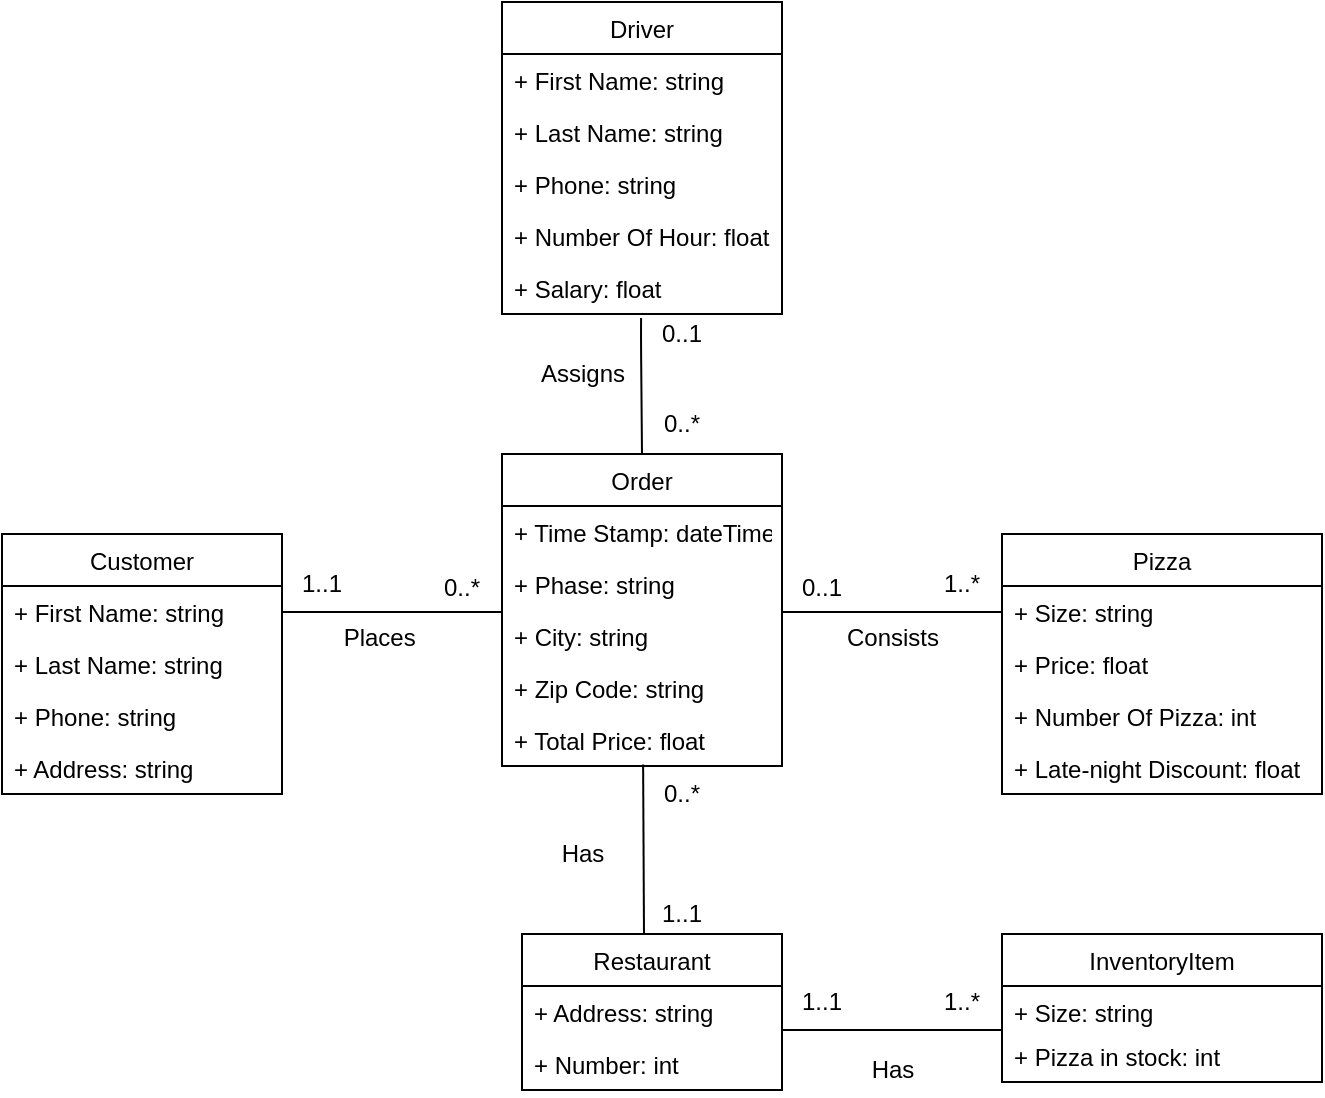 <mxfile version="15.2.1" type="github" pages="3">
  <diagram id="8RiAjywS743xeEZnv0D9" name="UML">
    <mxGraphModel dx="1502" dy="1703" grid="1" gridSize="10" guides="1" tooltips="1" connect="1" arrows="1" fold="1" page="1" pageScale="1" pageWidth="850" pageHeight="1100" math="0" shadow="0">
      <root>
        <mxCell id="0" />
        <mxCell id="1" parent="0" />
        <mxCell id="A_Lu8tEpIEGmUkHRbT_P-1" value="Customer" style="swimlane;fontStyle=0;childLayout=stackLayout;horizontal=1;startSize=26;fillColor=none;horizontalStack=0;resizeParent=1;resizeParentMax=0;resizeLast=0;collapsible=1;marginBottom=0;" vertex="1" parent="1">
          <mxGeometry x="40" y="230" width="140" height="130" as="geometry" />
        </mxCell>
        <mxCell id="A_Lu8tEpIEGmUkHRbT_P-2" value="+ First Name: string" style="text;strokeColor=none;fillColor=none;align=left;verticalAlign=top;spacingLeft=4;spacingRight=4;overflow=hidden;rotatable=0;points=[[0,0.5],[1,0.5]];portConstraint=eastwest;" vertex="1" parent="A_Lu8tEpIEGmUkHRbT_P-1">
          <mxGeometry y="26" width="140" height="26" as="geometry" />
        </mxCell>
        <mxCell id="A_Lu8tEpIEGmUkHRbT_P-50" value="+ Last Name: string" style="text;strokeColor=none;fillColor=none;align=left;verticalAlign=top;spacingLeft=4;spacingRight=4;overflow=hidden;rotatable=0;points=[[0,0.5],[1,0.5]];portConstraint=eastwest;" vertex="1" parent="A_Lu8tEpIEGmUkHRbT_P-1">
          <mxGeometry y="52" width="140" height="26" as="geometry" />
        </mxCell>
        <mxCell id="A_Lu8tEpIEGmUkHRbT_P-3" value="+ Phone: string" style="text;strokeColor=none;fillColor=none;align=left;verticalAlign=top;spacingLeft=4;spacingRight=4;overflow=hidden;rotatable=0;points=[[0,0.5],[1,0.5]];portConstraint=eastwest;" vertex="1" parent="A_Lu8tEpIEGmUkHRbT_P-1">
          <mxGeometry y="78" width="140" height="26" as="geometry" />
        </mxCell>
        <mxCell id="Kf33HB6t_PRO0iaD-bRo-1" value="+ Address: string" style="text;strokeColor=none;fillColor=none;align=left;verticalAlign=top;spacingLeft=4;spacingRight=4;overflow=hidden;rotatable=0;points=[[0,0.5],[1,0.5]];portConstraint=eastwest;" vertex="1" parent="A_Lu8tEpIEGmUkHRbT_P-1">
          <mxGeometry y="104" width="140" height="26" as="geometry" />
        </mxCell>
        <mxCell id="A_Lu8tEpIEGmUkHRbT_P-5" value="" style="line;strokeWidth=1;fillColor=none;align=left;verticalAlign=middle;spacingTop=-1;spacingLeft=3;spacingRight=3;rotatable=0;labelPosition=right;points=[];portConstraint=eastwest;" vertex="1" parent="1">
          <mxGeometry x="180" y="265" width="110" height="8" as="geometry" />
        </mxCell>
        <mxCell id="A_Lu8tEpIEGmUkHRbT_P-6" value="InventoryItem" style="swimlane;fontStyle=0;childLayout=stackLayout;horizontal=1;startSize=26;fillColor=none;horizontalStack=0;resizeParent=1;resizeParentMax=0;resizeLast=0;collapsible=1;marginBottom=0;" vertex="1" parent="1">
          <mxGeometry x="540" y="430" width="160" height="74" as="geometry" />
        </mxCell>
        <mxCell id="A_Lu8tEpIEGmUkHRbT_P-7" value="+ Size: string" style="text;strokeColor=none;fillColor=none;align=left;verticalAlign=top;spacingLeft=4;spacingRight=4;overflow=hidden;rotatable=0;points=[[0,0.5],[1,0.5]];portConstraint=eastwest;" vertex="1" parent="A_Lu8tEpIEGmUkHRbT_P-6">
          <mxGeometry y="26" width="160" height="22" as="geometry" />
        </mxCell>
        <mxCell id="A_Lu8tEpIEGmUkHRbT_P-8" value="+ Pizza in stock: int" style="text;strokeColor=none;fillColor=none;align=left;verticalAlign=top;spacingLeft=4;spacingRight=4;overflow=hidden;rotatable=0;points=[[0,0.5],[1,0.5]];portConstraint=eastwest;" vertex="1" parent="A_Lu8tEpIEGmUkHRbT_P-6">
          <mxGeometry y="48" width="160" height="26" as="geometry" />
        </mxCell>
        <mxCell id="A_Lu8tEpIEGmUkHRbT_P-10" value="Order" style="swimlane;fontStyle=0;childLayout=stackLayout;horizontal=1;startSize=26;fillColor=none;horizontalStack=0;resizeParent=1;resizeParentMax=0;resizeLast=0;collapsible=1;marginBottom=0;" vertex="1" parent="1">
          <mxGeometry x="290" y="190" width="140" height="156" as="geometry" />
        </mxCell>
        <mxCell id="A_Lu8tEpIEGmUkHRbT_P-11" value="+ Time Stamp: dateTime" style="text;strokeColor=none;fillColor=none;align=left;verticalAlign=top;spacingLeft=4;spacingRight=4;overflow=hidden;rotatable=0;points=[[0,0.5],[1,0.5]];portConstraint=eastwest;" vertex="1" parent="A_Lu8tEpIEGmUkHRbT_P-10">
          <mxGeometry y="26" width="140" height="26" as="geometry" />
        </mxCell>
        <mxCell id="A_Lu8tEpIEGmUkHRbT_P-12" value="+ Phase: string" style="text;strokeColor=none;fillColor=none;align=left;verticalAlign=top;spacingLeft=4;spacingRight=4;overflow=hidden;rotatable=0;points=[[0,0.5],[1,0.5]];portConstraint=eastwest;" vertex="1" parent="A_Lu8tEpIEGmUkHRbT_P-10">
          <mxGeometry y="52" width="140" height="26" as="geometry" />
        </mxCell>
        <mxCell id="A_Lu8tEpIEGmUkHRbT_P-23" value="+ City: string" style="text;strokeColor=none;fillColor=none;align=left;verticalAlign=top;spacingLeft=4;spacingRight=4;overflow=hidden;rotatable=0;points=[[0,0.5],[1,0.5]];portConstraint=eastwest;" vertex="1" parent="A_Lu8tEpIEGmUkHRbT_P-10">
          <mxGeometry y="78" width="140" height="26" as="geometry" />
        </mxCell>
        <mxCell id="A_Lu8tEpIEGmUkHRbT_P-46" value="+ Zip Code: string" style="text;strokeColor=none;fillColor=none;align=left;verticalAlign=top;spacingLeft=4;spacingRight=4;overflow=hidden;rotatable=0;points=[[0,0.5],[1,0.5]];portConstraint=eastwest;" vertex="1" parent="A_Lu8tEpIEGmUkHRbT_P-10">
          <mxGeometry y="104" width="140" height="26" as="geometry" />
        </mxCell>
        <mxCell id="A_Lu8tEpIEGmUkHRbT_P-51" value="+ Total Price: float" style="text;strokeColor=none;fillColor=none;align=left;verticalAlign=top;spacingLeft=4;spacingRight=4;overflow=hidden;rotatable=0;points=[[0,0.5],[1,0.5]];portConstraint=eastwest;" vertex="1" parent="A_Lu8tEpIEGmUkHRbT_P-10">
          <mxGeometry y="130" width="140" height="26" as="geometry" />
        </mxCell>
        <mxCell id="A_Lu8tEpIEGmUkHRbT_P-19" value="0..*" style="text;html=1;strokeColor=none;fillColor=none;align=center;verticalAlign=middle;whiteSpace=wrap;rounded=0;" vertex="1" parent="1">
          <mxGeometry x="250" y="247" width="40" height="20" as="geometry" />
        </mxCell>
        <mxCell id="A_Lu8tEpIEGmUkHRbT_P-20" value="1..1" style="text;html=1;strokeColor=none;fillColor=none;align=center;verticalAlign=middle;whiteSpace=wrap;rounded=0;" vertex="1" parent="1">
          <mxGeometry x="180" y="245" width="40" height="20" as="geometry" />
        </mxCell>
        <mxCell id="A_Lu8tEpIEGmUkHRbT_P-24" value="0..*" style="text;html=1;strokeColor=none;fillColor=none;align=center;verticalAlign=middle;whiteSpace=wrap;rounded=0;" vertex="1" parent="1">
          <mxGeometry x="360" y="350" width="40" height="20" as="geometry" />
        </mxCell>
        <mxCell id="A_Lu8tEpIEGmUkHRbT_P-26" value="1..1" style="text;html=1;strokeColor=none;fillColor=none;align=center;verticalAlign=middle;whiteSpace=wrap;rounded=0;" vertex="1" parent="1">
          <mxGeometry x="360" y="410" width="40" height="20" as="geometry" />
        </mxCell>
        <mxCell id="A_Lu8tEpIEGmUkHRbT_P-28" value="" style="endArrow=none;html=1;exitX=0.5;exitY=0;exitDx=0;exitDy=0;" edge="1" parent="1" source="A_Lu8tEpIEGmUkHRbT_P-10">
          <mxGeometry width="50" height="50" relative="1" as="geometry">
            <mxPoint x="359.5" y="203.998" as="sourcePoint" />
            <mxPoint x="359.54" y="121.97" as="targetPoint" />
            <Array as="points">
              <mxPoint x="359.5" y="134" />
            </Array>
          </mxGeometry>
        </mxCell>
        <mxCell id="A_Lu8tEpIEGmUkHRbT_P-29" value="Driver" style="swimlane;fontStyle=0;childLayout=stackLayout;horizontal=1;startSize=26;fillColor=none;horizontalStack=0;resizeParent=1;resizeParentMax=0;resizeLast=0;collapsible=1;marginBottom=0;" vertex="1" parent="1">
          <mxGeometry x="290" y="-36" width="140" height="156" as="geometry" />
        </mxCell>
        <mxCell id="A_Lu8tEpIEGmUkHRbT_P-30" value="+ First Name: string" style="text;strokeColor=none;fillColor=none;align=left;verticalAlign=top;spacingLeft=4;spacingRight=4;overflow=hidden;rotatable=0;points=[[0,0.5],[1,0.5]];portConstraint=eastwest;" vertex="1" parent="A_Lu8tEpIEGmUkHRbT_P-29">
          <mxGeometry y="26" width="140" height="26" as="geometry" />
        </mxCell>
        <mxCell id="A_Lu8tEpIEGmUkHRbT_P-49" value="+ Last Name: string" style="text;strokeColor=none;fillColor=none;align=left;verticalAlign=top;spacingLeft=4;spacingRight=4;overflow=hidden;rotatable=0;points=[[0,0.5],[1,0.5]];portConstraint=eastwest;" vertex="1" parent="A_Lu8tEpIEGmUkHRbT_P-29">
          <mxGeometry y="52" width="140" height="26" as="geometry" />
        </mxCell>
        <mxCell id="ob66lknNGDXn_W6c65_Y-1" value="+ Phone: string" style="text;strokeColor=none;fillColor=none;align=left;verticalAlign=top;spacingLeft=4;spacingRight=4;overflow=hidden;rotatable=0;points=[[0,0.5],[1,0.5]];portConstraint=eastwest;" vertex="1" parent="A_Lu8tEpIEGmUkHRbT_P-29">
          <mxGeometry y="78" width="140" height="26" as="geometry" />
        </mxCell>
        <mxCell id="A_Lu8tEpIEGmUkHRbT_P-48" value="+ Number Of Hour: float" style="text;strokeColor=none;fillColor=none;align=left;verticalAlign=top;spacingLeft=4;spacingRight=4;overflow=hidden;rotatable=0;points=[[0,0.5],[1,0.5]];portConstraint=eastwest;" vertex="1" parent="A_Lu8tEpIEGmUkHRbT_P-29">
          <mxGeometry y="104" width="140" height="26" as="geometry" />
        </mxCell>
        <mxCell id="A_Lu8tEpIEGmUkHRbT_P-47" value="+ Salary: float" style="text;strokeColor=none;fillColor=none;align=left;verticalAlign=top;spacingLeft=4;spacingRight=4;overflow=hidden;rotatable=0;points=[[0,0.5],[1,0.5]];portConstraint=eastwest;" vertex="1" parent="A_Lu8tEpIEGmUkHRbT_P-29">
          <mxGeometry y="130" width="140" height="26" as="geometry" />
        </mxCell>
        <mxCell id="A_Lu8tEpIEGmUkHRbT_P-32" value="0..1" style="text;html=1;strokeColor=none;fillColor=none;align=center;verticalAlign=middle;whiteSpace=wrap;rounded=0;" vertex="1" parent="1">
          <mxGeometry x="360" y="120" width="40" height="20" as="geometry" />
        </mxCell>
        <mxCell id="A_Lu8tEpIEGmUkHRbT_P-33" value="0..*" style="text;html=1;strokeColor=none;fillColor=none;align=center;verticalAlign=middle;whiteSpace=wrap;rounded=0;" vertex="1" parent="1">
          <mxGeometry x="360" y="160" width="40" height="30" as="geometry" />
        </mxCell>
        <mxCell id="A_Lu8tEpIEGmUkHRbT_P-40" value="" style="line;strokeWidth=1;fillColor=none;align=left;verticalAlign=middle;spacingTop=-1;spacingLeft=3;spacingRight=3;rotatable=0;labelPosition=right;points=[];portConstraint=eastwest;" vertex="1" parent="1">
          <mxGeometry x="430" y="265" width="110" height="8" as="geometry" />
        </mxCell>
        <mxCell id="A_Lu8tEpIEGmUkHRbT_P-41" value="1..*" style="text;html=1;strokeColor=none;fillColor=none;align=center;verticalAlign=middle;whiteSpace=wrap;rounded=0;" vertex="1" parent="1">
          <mxGeometry x="500" y="245" width="40" height="20" as="geometry" />
        </mxCell>
        <mxCell id="A_Lu8tEpIEGmUkHRbT_P-42" value="0..1" style="text;html=1;strokeColor=none;fillColor=none;align=center;verticalAlign=middle;whiteSpace=wrap;rounded=0;" vertex="1" parent="1">
          <mxGeometry x="430" y="247" width="40" height="20" as="geometry" />
        </mxCell>
        <mxCell id="A_Lu8tEpIEGmUkHRbT_P-43" value="Pizza" style="swimlane;fontStyle=0;childLayout=stackLayout;horizontal=1;startSize=26;fillColor=none;horizontalStack=0;resizeParent=1;resizeParentMax=0;resizeLast=0;collapsible=1;marginBottom=0;" vertex="1" parent="1">
          <mxGeometry x="540" y="230" width="160" height="130" as="geometry" />
        </mxCell>
        <mxCell id="A_Lu8tEpIEGmUkHRbT_P-44" value="+ Size: string" style="text;strokeColor=none;fillColor=none;align=left;verticalAlign=top;spacingLeft=4;spacingRight=4;overflow=hidden;rotatable=0;points=[[0,0.5],[1,0.5]];portConstraint=eastwest;" vertex="1" parent="A_Lu8tEpIEGmUkHRbT_P-43">
          <mxGeometry y="26" width="160" height="26" as="geometry" />
        </mxCell>
        <mxCell id="A_Lu8tEpIEGmUkHRbT_P-45" value="+ Price: float" style="text;strokeColor=none;fillColor=none;align=left;verticalAlign=top;spacingLeft=4;spacingRight=4;overflow=hidden;rotatable=0;points=[[0,0.5],[1,0.5]];portConstraint=eastwest;" vertex="1" parent="A_Lu8tEpIEGmUkHRbT_P-43">
          <mxGeometry y="52" width="160" height="26" as="geometry" />
        </mxCell>
        <mxCell id="A_Lu8tEpIEGmUkHRbT_P-52" value="+ Number Of Pizza: int" style="text;strokeColor=none;fillColor=none;align=left;verticalAlign=top;spacingLeft=4;spacingRight=4;overflow=hidden;rotatable=0;points=[[0,0.5],[1,0.5]];portConstraint=eastwest;" vertex="1" parent="A_Lu8tEpIEGmUkHRbT_P-43">
          <mxGeometry y="78" width="160" height="26" as="geometry" />
        </mxCell>
        <mxCell id="A_Lu8tEpIEGmUkHRbT_P-62" value="+ Late-night Discount: float" style="text;strokeColor=none;fillColor=none;align=left;verticalAlign=top;spacingLeft=4;spacingRight=4;overflow=hidden;rotatable=0;points=[[0,0.5],[1,0.5]];portConstraint=eastwest;" vertex="1" parent="A_Lu8tEpIEGmUkHRbT_P-43">
          <mxGeometry y="104" width="160" height="26" as="geometry" />
        </mxCell>
        <mxCell id="A_Lu8tEpIEGmUkHRbT_P-53" value="Restaurant" style="swimlane;fontStyle=0;childLayout=stackLayout;horizontal=1;startSize=26;fillColor=none;horizontalStack=0;resizeParent=1;resizeParentMax=0;resizeLast=0;collapsible=1;marginBottom=0;" vertex="1" parent="1">
          <mxGeometry x="300" y="430" width="130" height="78" as="geometry" />
        </mxCell>
        <mxCell id="A_Lu8tEpIEGmUkHRbT_P-54" value="+ Address: string" style="text;strokeColor=none;fillColor=none;align=left;verticalAlign=top;spacingLeft=4;spacingRight=4;overflow=hidden;rotatable=0;points=[[0,0.5],[1,0.5]];portConstraint=eastwest;" vertex="1" parent="A_Lu8tEpIEGmUkHRbT_P-53">
          <mxGeometry y="26" width="130" height="26" as="geometry" />
        </mxCell>
        <mxCell id="A_Lu8tEpIEGmUkHRbT_P-55" value="+ Number: int" style="text;strokeColor=none;fillColor=none;align=left;verticalAlign=top;spacingLeft=4;spacingRight=4;overflow=hidden;rotatable=0;points=[[0,0.5],[1,0.5]];portConstraint=eastwest;" vertex="1" parent="A_Lu8tEpIEGmUkHRbT_P-53">
          <mxGeometry y="52" width="130" height="26" as="geometry" />
        </mxCell>
        <mxCell id="A_Lu8tEpIEGmUkHRbT_P-56" value="" style="line;strokeWidth=1;fillColor=none;align=left;verticalAlign=middle;spacingTop=-1;spacingLeft=3;spacingRight=3;rotatable=0;labelPosition=right;points=[];portConstraint=eastwest;" vertex="1" parent="1">
          <mxGeometry x="430" y="474" width="110" height="8" as="geometry" />
        </mxCell>
        <mxCell id="A_Lu8tEpIEGmUkHRbT_P-57" value="1..*" style="text;html=1;strokeColor=none;fillColor=none;align=center;verticalAlign=middle;whiteSpace=wrap;rounded=0;" vertex="1" parent="1">
          <mxGeometry x="500" y="454" width="40" height="20" as="geometry" />
        </mxCell>
        <mxCell id="A_Lu8tEpIEGmUkHRbT_P-58" value="1..1" style="text;html=1;strokeColor=none;fillColor=none;align=center;verticalAlign=middle;whiteSpace=wrap;rounded=0;" vertex="1" parent="1">
          <mxGeometry x="430" y="454" width="40" height="20" as="geometry" />
        </mxCell>
        <mxCell id="A_Lu8tEpIEGmUkHRbT_P-61" value="" style="endArrow=none;html=1;exitX=0.504;exitY=0.969;exitDx=0;exitDy=0;exitPerimeter=0;" edge="1" parent="1" source="A_Lu8tEpIEGmUkHRbT_P-51">
          <mxGeometry width="50" height="50" relative="1" as="geometry">
            <mxPoint x="290" y="310" as="sourcePoint" />
            <mxPoint x="361" y="430" as="targetPoint" />
          </mxGeometry>
        </mxCell>
        <mxCell id="zWwajwa_Bz5TJ9QkabY7-1" value="Places&amp;nbsp;" style="text;html=1;align=center;verticalAlign=middle;resizable=0;points=[];autosize=1;strokeColor=none;fillColor=none;" vertex="1" parent="1">
          <mxGeometry x="205" y="272" width="50" height="20" as="geometry" />
        </mxCell>
        <mxCell id="zWwajwa_Bz5TJ9QkabY7-3" value="Assigns" style="text;html=1;align=center;verticalAlign=middle;resizable=0;points=[];autosize=1;strokeColor=none;fillColor=none;" vertex="1" parent="1">
          <mxGeometry x="300" y="140" width="60" height="20" as="geometry" />
        </mxCell>
        <mxCell id="zWwajwa_Bz5TJ9QkabY7-4" value="Consists" style="text;html=1;align=center;verticalAlign=middle;resizable=0;points=[];autosize=1;strokeColor=none;fillColor=none;" vertex="1" parent="1">
          <mxGeometry x="455" y="272" width="60" height="20" as="geometry" />
        </mxCell>
        <mxCell id="zWwajwa_Bz5TJ9QkabY7-5" value="Has" style="text;html=1;align=center;verticalAlign=middle;resizable=0;points=[];autosize=1;strokeColor=none;fillColor=none;" vertex="1" parent="1">
          <mxGeometry x="310" y="380" width="40" height="20" as="geometry" />
        </mxCell>
        <mxCell id="zWwajwa_Bz5TJ9QkabY7-6" value="Has" style="text;html=1;align=center;verticalAlign=middle;resizable=0;points=[];autosize=1;strokeColor=none;fillColor=none;" vertex="1" parent="1">
          <mxGeometry x="465" y="488" width="40" height="20" as="geometry" />
        </mxCell>
      </root>
    </mxGraphModel>
  </diagram>
  <diagram id="dCwJVw-m24bdV3VYmDJA" name="First Relation Scheme">
    <mxGraphModel dx="1767" dy="709" grid="1" gridSize="10" guides="1" tooltips="1" connect="1" arrows="1" fold="1" page="1" pageScale="1" pageWidth="850" pageHeight="1100" math="0" shadow="0">
      <root>
        <mxCell id="HZPtKdO8ZqPUbokw6CB_-0" />
        <mxCell id="HZPtKdO8ZqPUbokw6CB_-1" parent="HZPtKdO8ZqPUbokw6CB_-0" />
        <mxCell id="5va-VtXgo95vr4imOCTv-0" value="Customers" style="text;align=center;fontStyle=1;verticalAlign=middle;spacingLeft=3;spacingRight=3;strokeColor=none;rotatable=0;points=[[0,0.5],[1,0.5]];portConstraint=eastwest;" vertex="1" parent="HZPtKdO8ZqPUbokw6CB_-1">
          <mxGeometry x="40" y="50" width="80" height="26" as="geometry" />
        </mxCell>
        <mxCell id="5va-VtXgo95vr4imOCTv-1" value="First Name" style="rounded=0;whiteSpace=wrap;html=1;" vertex="1" parent="HZPtKdO8ZqPUbokw6CB_-1">
          <mxGeometry x="40" y="76" width="100" height="34" as="geometry" />
        </mxCell>
        <mxCell id="5va-VtXgo95vr4imOCTv-2" value="Last Name" style="rounded=0;whiteSpace=wrap;html=1;" vertex="1" parent="HZPtKdO8ZqPUbokw6CB_-1">
          <mxGeometry x="140" y="76" width="100" height="34" as="geometry" />
        </mxCell>
        <mxCell id="5va-VtXgo95vr4imOCTv-3" value="Phone" style="rounded=0;whiteSpace=wrap;html=1;" vertex="1" parent="HZPtKdO8ZqPUbokw6CB_-1">
          <mxGeometry x="240" y="76" width="100" height="34" as="geometry" />
        </mxCell>
        <mxCell id="SqgO2pTtfoqVfZAIFimV-0" value="Address" style="rounded=0;whiteSpace=wrap;html=1;" vertex="1" parent="HZPtKdO8ZqPUbokw6CB_-1">
          <mxGeometry x="340" y="76" width="100" height="34" as="geometry" />
        </mxCell>
        <mxCell id="0l8H-TTH6PYOxQZXkTvZ-5" style="edgeStyle=orthogonalEdgeStyle;rounded=0;orthogonalLoop=1;jettySize=auto;html=1;exitX=0.5;exitY=1;exitDx=0;exitDy=0;entryX=0.5;entryY=0;entryDx=0;entryDy=0;" edge="1" parent="HZPtKdO8ZqPUbokw6CB_-1" source="SqgO2pTtfoqVfZAIFimV-3" target="goGmgckJFOE37H38GHbU-4">
          <mxGeometry relative="1" as="geometry" />
        </mxCell>
        <mxCell id="SqgO2pTtfoqVfZAIFimV-3" value="Primary Key" style="rounded=0;whiteSpace=wrap;html=1;fillColor=#ffe6cc;strokeColor=#d79b00;" vertex="1" parent="HZPtKdO8ZqPUbokw6CB_-1">
          <mxGeometry x="40" y="270" width="360" height="34" as="geometry" />
        </mxCell>
        <mxCell id="0l8H-TTH6PYOxQZXkTvZ-4" style="edgeStyle=orthogonalEdgeStyle;rounded=0;orthogonalLoop=1;jettySize=auto;html=1;exitX=0.5;exitY=1;exitDx=0;exitDy=0;entryX=0.655;entryY=0.012;entryDx=0;entryDy=0;entryPerimeter=0;" edge="1" parent="HZPtKdO8ZqPUbokw6CB_-1" source="w1f7hTXHa2QfyxS-dVZh-4" target="w1f7hTXHa2QfyxS-dVZh-7">
          <mxGeometry relative="1" as="geometry" />
        </mxCell>
        <mxCell id="w1f7hTXHa2QfyxS-dVZh-4" value="Primary Key" style="rounded=0;whiteSpace=wrap;html=1;fillColor=#ffe6cc;strokeColor=#d79b00;" vertex="1" parent="HZPtKdO8ZqPUbokw6CB_-1">
          <mxGeometry x="40" y="110" width="300" height="34" as="geometry" />
        </mxCell>
        <mxCell id="w1f7hTXHa2QfyxS-dVZh-6" value="Orders" style="text;align=center;fontStyle=1;verticalAlign=middle;spacingLeft=3;spacingRight=3;strokeColor=none;rotatable=0;points=[[0,0.5],[1,0.5]];portConstraint=eastwest;" vertex="1" parent="HZPtKdO8ZqPUbokw6CB_-1">
          <mxGeometry x="30" y="174" width="80" height="26" as="geometry" />
        </mxCell>
        <mxCell id="w1f7hTXHa2QfyxS-dVZh-7" value="Foreign Key" style="rounded=0;whiteSpace=wrap;html=1;fillColor=#dae8fc;strokeColor=#6c8ebf;" vertex="1" parent="HZPtKdO8ZqPUbokw6CB_-1">
          <mxGeometry x="40" y="202" width="230" height="34" as="geometry" />
        </mxCell>
        <mxCell id="w1f7hTXHa2QfyxS-dVZh-23" value="Customer First Name" style="rounded=0;whiteSpace=wrap;html=1;" vertex="1" parent="HZPtKdO8ZqPUbokw6CB_-1">
          <mxGeometry x="40" y="236" width="80" height="34" as="geometry" />
        </mxCell>
        <mxCell id="w1f7hTXHa2QfyxS-dVZh-24" value="Customer Last Name" style="rounded=0;whiteSpace=wrap;html=1;" vertex="1" parent="HZPtKdO8ZqPUbokw6CB_-1">
          <mxGeometry x="120" y="236" width="80" height="34" as="geometry" />
        </mxCell>
        <mxCell id="w1f7hTXHa2QfyxS-dVZh-25" value="Customer Phone" style="rounded=0;whiteSpace=wrap;html=1;" vertex="1" parent="HZPtKdO8ZqPUbokw6CB_-1">
          <mxGeometry x="200" y="236" width="70" height="34" as="geometry" />
        </mxCell>
        <mxCell id="w1f7hTXHa2QfyxS-dVZh-26" value="Time Stamp" style="rounded=0;whiteSpace=wrap;html=1;" vertex="1" parent="HZPtKdO8ZqPUbokw6CB_-1">
          <mxGeometry x="270" y="236" width="60" height="34" as="geometry" />
        </mxCell>
        <mxCell id="w1f7hTXHa2QfyxS-dVZh-27" value="Phase" style="rounded=0;whiteSpace=wrap;html=1;" vertex="1" parent="HZPtKdO8ZqPUbokw6CB_-1">
          <mxGeometry x="800" y="236" width="50" height="34" as="geometry" />
        </mxCell>
        <mxCell id="w1f7hTXHa2QfyxS-dVZh-28" value="City" style="rounded=0;whiteSpace=wrap;html=1;" vertex="1" parent="HZPtKdO8ZqPUbokw6CB_-1">
          <mxGeometry x="630" y="236" width="40" height="34" as="geometry" />
        </mxCell>
        <mxCell id="w1f7hTXHa2QfyxS-dVZh-29" value="Zip Code" style="rounded=0;whiteSpace=wrap;html=1;" vertex="1" parent="HZPtKdO8ZqPUbokw6CB_-1">
          <mxGeometry x="670" y="236" width="60" height="34" as="geometry" />
        </mxCell>
        <mxCell id="w1f7hTXHa2QfyxS-dVZh-30" value="Total Price" style="rounded=0;whiteSpace=wrap;html=1;" vertex="1" parent="HZPtKdO8ZqPUbokw6CB_-1">
          <mxGeometry x="730" y="236" width="70" height="34" as="geometry" />
        </mxCell>
        <mxCell id="0l8H-TTH6PYOxQZXkTvZ-11" style="edgeStyle=orthogonalEdgeStyle;rounded=0;orthogonalLoop=1;jettySize=auto;html=1;exitX=0.5;exitY=0;exitDx=0;exitDy=0;" edge="1" parent="HZPtKdO8ZqPUbokw6CB_-1" source="w1f7hTXHa2QfyxS-dVZh-31">
          <mxGeometry relative="1" as="geometry">
            <mxPoint x="510.0" y="310" as="targetPoint" />
            <Array as="points">
              <mxPoint x="190" y="480" />
              <mxPoint x="750" y="480" />
              <mxPoint x="750" y="340" />
              <mxPoint x="510" y="340" />
            </Array>
          </mxGeometry>
        </mxCell>
        <mxCell id="w1f7hTXHa2QfyxS-dVZh-31" value="Primary Key" style="rounded=0;whiteSpace=wrap;html=1;fillColor=#ffe6cc;strokeColor=#d79b00;" vertex="1" parent="HZPtKdO8ZqPUbokw6CB_-1">
          <mxGeometry x="40" y="516" width="300" height="34" as="geometry" />
        </mxCell>
        <mxCell id="w1f7hTXHa2QfyxS-dVZh-32" value="Drivers" style="text;align=center;fontStyle=1;verticalAlign=middle;spacingLeft=3;spacingRight=3;strokeColor=none;rotatable=0;points=[[0,0.5],[1,0.5]];portConstraint=eastwest;" vertex="1" parent="HZPtKdO8ZqPUbokw6CB_-1">
          <mxGeometry x="30" y="490" width="80" height="26" as="geometry" />
        </mxCell>
        <mxCell id="8cPTRgIQrM4UuK_2C8Kj-0" value="Driver First Name" style="rounded=0;whiteSpace=wrap;html=1;" vertex="1" parent="HZPtKdO8ZqPUbokw6CB_-1">
          <mxGeometry x="40" y="550" width="100" height="34" as="geometry" />
        </mxCell>
        <mxCell id="8cPTRgIQrM4UuK_2C8Kj-1" value="Driver Last Name" style="rounded=0;whiteSpace=wrap;html=1;" vertex="1" parent="HZPtKdO8ZqPUbokw6CB_-1">
          <mxGeometry x="140" y="550" width="100" height="34" as="geometry" />
        </mxCell>
        <mxCell id="8cPTRgIQrM4UuK_2C8Kj-2" value="Number of Hours" style="rounded=0;whiteSpace=wrap;html=1;" vertex="1" parent="HZPtKdO8ZqPUbokw6CB_-1">
          <mxGeometry x="340" y="550" width="100" height="34" as="geometry" />
        </mxCell>
        <mxCell id="8cPTRgIQrM4UuK_2C8Kj-3" value="Salary" style="rounded=0;whiteSpace=wrap;html=1;" vertex="1" parent="HZPtKdO8ZqPUbokw6CB_-1">
          <mxGeometry x="440" y="550" width="100" height="34" as="geometry" />
        </mxCell>
        <mxCell id="8cPTRgIQrM4UuK_2C8Kj-4" value="Phone" style="rounded=0;whiteSpace=wrap;html=1;" vertex="1" parent="HZPtKdO8ZqPUbokw6CB_-1">
          <mxGeometry x="240" y="550" width="100" height="34" as="geometry" />
        </mxCell>
        <mxCell id="s7fkG4IzT-b-MTQlEM5C-1" value="Driver First Name" style="rounded=0;whiteSpace=wrap;html=1;" vertex="1" parent="HZPtKdO8ZqPUbokw6CB_-1">
          <mxGeometry x="400" y="236" width="80" height="34" as="geometry" />
        </mxCell>
        <mxCell id="s7fkG4IzT-b-MTQlEM5C-2" value="Driver Last Name" style="rounded=0;whiteSpace=wrap;html=1;" vertex="1" parent="HZPtKdO8ZqPUbokw6CB_-1">
          <mxGeometry x="480" y="236" width="80" height="34" as="geometry" />
        </mxCell>
        <mxCell id="s7fkG4IzT-b-MTQlEM5C-3" value="Driver Phone" style="rounded=0;whiteSpace=wrap;html=1;" vertex="1" parent="HZPtKdO8ZqPUbokw6CB_-1">
          <mxGeometry x="560" y="236" width="70" height="34" as="geometry" />
        </mxCell>
        <mxCell id="Ym2fXJ7QDAJECj7a9gaT-0" value="Foreign Key" style="rounded=0;whiteSpace=wrap;html=1;fillColor=#dae8fc;strokeColor=#6c8ebf;" vertex="1" parent="HZPtKdO8ZqPUbokw6CB_-1">
          <mxGeometry x="400" y="270" width="230" height="34" as="geometry" />
        </mxCell>
        <mxCell id="pJ4OYbMNMWJXbprmpOKn-1" value="Restaurant Number" style="rounded=0;whiteSpace=wrap;html=1;" vertex="1" parent="HZPtKdO8ZqPUbokw6CB_-1">
          <mxGeometry x="330" y="236" width="70" height="34" as="geometry" />
        </mxCell>
        <mxCell id="TZ5vywFimuudg_Sorwv0-0" style="edgeStyle=orthogonalEdgeStyle;rounded=0;orthogonalLoop=1;jettySize=auto;html=1;exitX=0;exitY=0.5;exitDx=0;exitDy=0;entryX=0.5;entryY=0;entryDx=0;entryDy=0;" edge="1" parent="HZPtKdO8ZqPUbokw6CB_-1" source="OwB9aiWcIqTi3_qI_X9Z-0" target="35uWG7e2r_d_BYG-VZUQ-0">
          <mxGeometry relative="1" as="geometry">
            <Array as="points">
              <mxPoint x="20" y="683" />
              <mxPoint x="20" y="170" />
              <mxPoint x="365" y="170" />
            </Array>
          </mxGeometry>
        </mxCell>
        <mxCell id="aNp2ol6n0_6s03eWRFQf-1" style="edgeStyle=orthogonalEdgeStyle;rounded=0;orthogonalLoop=1;jettySize=auto;html=1;exitX=1;exitY=0.5;exitDx=0;exitDy=0;entryX=0;entryY=0.5;entryDx=0;entryDy=0;" edge="1" parent="HZPtKdO8ZqPUbokw6CB_-1" source="OwB9aiWcIqTi3_qI_X9Z-0" target="aNp2ol6n0_6s03eWRFQf-0">
          <mxGeometry relative="1" as="geometry" />
        </mxCell>
        <mxCell id="OwB9aiWcIqTi3_qI_X9Z-0" value="Primary Key" style="rounded=0;whiteSpace=wrap;html=1;fillColor=#ffe6cc;strokeColor=#d79b00;" vertex="1" parent="HZPtKdO8ZqPUbokw6CB_-1">
          <mxGeometry x="40" y="666" width="100" height="34" as="geometry" />
        </mxCell>
        <mxCell id="OwB9aiWcIqTi3_qI_X9Z-1" value="Restaurants" style="text;align=center;fontStyle=1;verticalAlign=middle;spacingLeft=3;spacingRight=3;strokeColor=none;rotatable=0;points=[[0,0.5],[1,0.5]];portConstraint=eastwest;" vertex="1" parent="HZPtKdO8ZqPUbokw6CB_-1">
          <mxGeometry x="40" y="640" width="80" height="26" as="geometry" />
        </mxCell>
        <mxCell id="OwB9aiWcIqTi3_qI_X9Z-2" value="Restaurant Number" style="rounded=0;whiteSpace=wrap;html=1;" vertex="1" parent="HZPtKdO8ZqPUbokw6CB_-1">
          <mxGeometry x="40" y="700" width="100" height="34" as="geometry" />
        </mxCell>
        <mxCell id="OwB9aiWcIqTi3_qI_X9Z-5" value="Address" style="rounded=0;whiteSpace=wrap;html=1;" vertex="1" parent="HZPtKdO8ZqPUbokw6CB_-1">
          <mxGeometry x="140" y="700" width="100" height="34" as="geometry" />
        </mxCell>
        <mxCell id="35uWG7e2r_d_BYG-VZUQ-0" value="Foreign Key" style="rounded=0;whiteSpace=wrap;html=1;fillColor=#dae8fc;strokeColor=#6c8ebf;" vertex="1" parent="HZPtKdO8ZqPUbokw6CB_-1">
          <mxGeometry x="330" y="202" width="70" height="34" as="geometry" />
        </mxCell>
        <mxCell id="nVkqodGtV06Km6T7-Zz0-1" value="Pizzas" style="text;align=center;fontStyle=1;verticalAlign=middle;spacingLeft=3;spacingRight=3;strokeColor=none;rotatable=0;points=[[0,0.5],[1,0.5]];portConstraint=eastwest;" vertex="1" parent="HZPtKdO8ZqPUbokw6CB_-1">
          <mxGeometry x="30" y="330" width="80" height="26" as="geometry" />
        </mxCell>
        <mxCell id="nVkqodGtV06Km6T7-Zz0-4" value="Late-night Discount" style="rounded=0;whiteSpace=wrap;html=1;" vertex="1" parent="HZPtKdO8ZqPUbokw6CB_-1">
          <mxGeometry x="630" y="390" width="100" height="34" as="geometry" />
        </mxCell>
        <mxCell id="nVkqodGtV06Km6T7-Zz0-6" value="Number of Pizzas" style="rounded=0;whiteSpace=wrap;html=1;" vertex="1" parent="HZPtKdO8ZqPUbokw6CB_-1">
          <mxGeometry x="560" y="390" width="70" height="34" as="geometry" />
        </mxCell>
        <mxCell id="goGmgckJFOE37H38GHbU-4" value="Foreign Key" style="rounded=0;whiteSpace=wrap;html=1;fillColor=#dae8fc;strokeColor=#6c8ebf;" vertex="1" parent="HZPtKdO8ZqPUbokw6CB_-1">
          <mxGeometry x="40" y="356" width="360" height="34" as="geometry" />
        </mxCell>
        <mxCell id="goGmgckJFOE37H38GHbU-5" value="Customer First Name" style="rounded=0;whiteSpace=wrap;html=1;" vertex="1" parent="HZPtKdO8ZqPUbokw6CB_-1">
          <mxGeometry x="40" y="390" width="80" height="34" as="geometry" />
        </mxCell>
        <mxCell id="goGmgckJFOE37H38GHbU-6" value="Customer Last Name" style="rounded=0;whiteSpace=wrap;html=1;" vertex="1" parent="HZPtKdO8ZqPUbokw6CB_-1">
          <mxGeometry x="120" y="390" width="80" height="34" as="geometry" />
        </mxCell>
        <mxCell id="goGmgckJFOE37H38GHbU-7" value="Customer Phone" style="rounded=0;whiteSpace=wrap;html=1;" vertex="1" parent="HZPtKdO8ZqPUbokw6CB_-1">
          <mxGeometry x="200" y="390" width="70" height="34" as="geometry" />
        </mxCell>
        <mxCell id="goGmgckJFOE37H38GHbU-8" value="Time Stamp" style="rounded=0;whiteSpace=wrap;html=1;" vertex="1" parent="HZPtKdO8ZqPUbokw6CB_-1">
          <mxGeometry x="270" y="390" width="60" height="34" as="geometry" />
        </mxCell>
        <mxCell id="goGmgckJFOE37H38GHbU-9" value="Primary Key" style="rounded=0;whiteSpace=wrap;html=1;fillColor=#ffe6cc;strokeColor=#d79b00;" vertex="1" parent="HZPtKdO8ZqPUbokw6CB_-1">
          <mxGeometry x="40" y="424" width="440" height="34" as="geometry" />
        </mxCell>
        <mxCell id="pfmrKKpoy0J-damuYuXf-1" value="InventoryItems" style="text;align=center;fontStyle=1;verticalAlign=middle;spacingLeft=3;spacingRight=3;strokeColor=none;rotatable=0;points=[[0,0.5],[1,0.5]];portConstraint=eastwest;" vertex="1" parent="HZPtKdO8ZqPUbokw6CB_-1">
          <mxGeometry x="480" y="640" width="90" height="26" as="geometry" />
        </mxCell>
        <mxCell id="pfmrKKpoy0J-damuYuXf-2" value="Restaurant Number" style="rounded=0;whiteSpace=wrap;html=1;" vertex="1" parent="HZPtKdO8ZqPUbokw6CB_-1">
          <mxGeometry x="480" y="700" width="100" height="34" as="geometry" />
        </mxCell>
        <mxCell id="pfmrKKpoy0J-damuYuXf-3" value="Size" style="rounded=0;whiteSpace=wrap;html=1;" vertex="1" parent="HZPtKdO8ZqPUbokw6CB_-1">
          <mxGeometry x="580" y="700" width="100" height="34" as="geometry" />
        </mxCell>
        <mxCell id="pfmrKKpoy0J-damuYuXf-4" value="Foreign Key" style="rounded=0;whiteSpace=wrap;html=1;fillColor=#ffe6cc;strokeColor=#d79b00;" vertex="1" parent="HZPtKdO8ZqPUbokw6CB_-1">
          <mxGeometry x="480" y="734" width="200" height="34" as="geometry" />
        </mxCell>
        <mxCell id="0l8H-TTH6PYOxQZXkTvZ-1" value="Pizza in stock" style="rounded=0;whiteSpace=wrap;html=1;" vertex="1" parent="HZPtKdO8ZqPUbokw6CB_-1">
          <mxGeometry x="680" y="700" width="100" height="34" as="geometry" />
        </mxCell>
        <mxCell id="0l8H-TTH6PYOxQZXkTvZ-2" value="Foreign Key" style="rounded=0;whiteSpace=wrap;html=1;fillColor=#dae8fc;strokeColor=#6c8ebf;" vertex="1" parent="HZPtKdO8ZqPUbokw6CB_-1">
          <mxGeometry x="580" y="666" width="100" height="34" as="geometry" />
        </mxCell>
        <mxCell id="lpLg4P7mx2pGFyyqwme--0" value="Restaurant Number" style="rounded=0;whiteSpace=wrap;html=1;" vertex="1" parent="HZPtKdO8ZqPUbokw6CB_-1">
          <mxGeometry x="330" y="390" width="70" height="34" as="geometry" />
        </mxCell>
        <mxCell id="aNp2ol6n0_6s03eWRFQf-2" style="edgeStyle=orthogonalEdgeStyle;rounded=0;orthogonalLoop=1;jettySize=auto;html=1;exitX=0.5;exitY=0;exitDx=0;exitDy=0;entryX=0.5;entryY=0;entryDx=0;entryDy=0;" edge="1" parent="HZPtKdO8ZqPUbokw6CB_-1" source="lpLg4P7mx2pGFyyqwme--1" target="0l8H-TTH6PYOxQZXkTvZ-2">
          <mxGeometry relative="1" as="geometry">
            <Array as="points">
              <mxPoint x="440" y="370" />
              <mxPoint x="770" y="370" />
              <mxPoint x="770" y="640" />
              <mxPoint x="630" y="640" />
            </Array>
          </mxGeometry>
        </mxCell>
        <mxCell id="lpLg4P7mx2pGFyyqwme--1" value="Size" style="rounded=0;whiteSpace=wrap;html=1;" vertex="1" parent="HZPtKdO8ZqPUbokw6CB_-1">
          <mxGeometry x="400" y="390" width="80" height="34" as="geometry" />
        </mxCell>
        <mxCell id="lpLg4P7mx2pGFyyqwme--2" value="Price" style="rounded=0;whiteSpace=wrap;html=1;" vertex="1" parent="HZPtKdO8ZqPUbokw6CB_-1">
          <mxGeometry x="480" y="390" width="80" height="34" as="geometry" />
        </mxCell>
        <mxCell id="aNp2ol6n0_6s03eWRFQf-0" value="Foreign Key" style="rounded=0;whiteSpace=wrap;html=1;fillColor=#dae8fc;strokeColor=#6c8ebf;" vertex="1" parent="HZPtKdO8ZqPUbokw6CB_-1">
          <mxGeometry x="480" y="666" width="100" height="34" as="geometry" />
        </mxCell>
      </root>
    </mxGraphModel>
  </diagram>
  <diagram name="Second Relation Scheme" id="jSefDOUxhfujl8e_MUom">
    <mxGraphModel dx="2146" dy="861" grid="1" gridSize="10" guides="1" tooltips="1" connect="1" arrows="1" fold="1" page="1" pageScale="1" pageWidth="850" pageHeight="1100" math="0" shadow="0">
      <root>
        <mxCell id="jbNu8X6-3QvtPz7yIJ_0-0" />
        <mxCell id="jbNu8X6-3QvtPz7yIJ_0-1" parent="jbNu8X6-3QvtPz7yIJ_0-0" />
        <mxCell id="jbNu8X6-3QvtPz7yIJ_0-2" value="Customers" style="text;align=center;fontStyle=1;verticalAlign=middle;spacingLeft=3;spacingRight=3;strokeColor=none;rotatable=0;points=[[0,0.5],[1,0.5]];portConstraint=eastwest;" vertex="1" parent="jbNu8X6-3QvtPz7yIJ_0-1">
          <mxGeometry x="40" y="50" width="80" height="26" as="geometry" />
        </mxCell>
        <mxCell id="jbNu8X6-3QvtPz7yIJ_0-3" value="First Name" style="rounded=0;whiteSpace=wrap;html=1;" vertex="1" parent="jbNu8X6-3QvtPz7yIJ_0-1">
          <mxGeometry x="140" y="76" width="100" height="34" as="geometry" />
        </mxCell>
        <mxCell id="jbNu8X6-3QvtPz7yIJ_0-4" value="Last Name" style="rounded=0;whiteSpace=wrap;html=1;" vertex="1" parent="jbNu8X6-3QvtPz7yIJ_0-1">
          <mxGeometry x="240" y="76" width="100" height="34" as="geometry" />
        </mxCell>
        <mxCell id="jbNu8X6-3QvtPz7yIJ_0-5" value="Phone" style="rounded=0;whiteSpace=wrap;html=1;" vertex="1" parent="jbNu8X6-3QvtPz7yIJ_0-1">
          <mxGeometry x="340" y="76" width="100" height="34" as="geometry" />
        </mxCell>
        <mxCell id="jbNu8X6-3QvtPz7yIJ_0-6" value="Address" style="rounded=0;whiteSpace=wrap;html=1;" vertex="1" parent="jbNu8X6-3QvtPz7yIJ_0-1">
          <mxGeometry x="440" y="76" width="100" height="34" as="geometry" />
        </mxCell>
        <mxCell id="zN_yrq1QKe8yYw5C4Qk2-3" style="edgeStyle=orthogonalEdgeStyle;rounded=0;orthogonalLoop=1;jettySize=auto;html=1;exitX=0.5;exitY=1;exitDx=0;exitDy=0;entryX=0.641;entryY=-0.112;entryDx=0;entryDy=0;entryPerimeter=0;" edge="1" parent="jbNu8X6-3QvtPz7yIJ_0-1" source="jbNu8X6-3QvtPz7yIJ_0-8" target="jbNu8X6-3QvtPz7yIJ_0-44">
          <mxGeometry relative="1" as="geometry" />
        </mxCell>
        <mxCell id="jbNu8X6-3QvtPz7yIJ_0-8" value="Primary Key" style="rounded=0;whiteSpace=wrap;html=1;fillColor=#ffe6cc;strokeColor=#d79b00;" vertex="1" parent="jbNu8X6-3QvtPz7yIJ_0-1">
          <mxGeometry x="140" y="270" width="100" height="34" as="geometry" />
        </mxCell>
        <mxCell id="zN_yrq1QKe8yYw5C4Qk2-0" style="edgeStyle=orthogonalEdgeStyle;rounded=0;orthogonalLoop=1;jettySize=auto;html=1;exitX=0.5;exitY=1;exitDx=0;exitDy=0;entryX=0.75;entryY=0;entryDx=0;entryDy=0;" edge="1" parent="jbNu8X6-3QvtPz7yIJ_0-1" source="jbNu8X6-3QvtPz7yIJ_0-10" target="jbNu8X6-3QvtPz7yIJ_0-12">
          <mxGeometry relative="1" as="geometry" />
        </mxCell>
        <mxCell id="jbNu8X6-3QvtPz7yIJ_0-10" value="Primary Key" style="rounded=0;whiteSpace=wrap;html=1;fillColor=#ffe6cc;strokeColor=#d79b00;" vertex="1" parent="jbNu8X6-3QvtPz7yIJ_0-1">
          <mxGeometry x="40" y="110" width="100" height="34" as="geometry" />
        </mxCell>
        <mxCell id="jbNu8X6-3QvtPz7yIJ_0-11" value="Orders" style="text;align=center;fontStyle=1;verticalAlign=middle;spacingLeft=3;spacingRight=3;strokeColor=none;rotatable=0;points=[[0,0.5],[1,0.5]];portConstraint=eastwest;" vertex="1" parent="jbNu8X6-3QvtPz7yIJ_0-1">
          <mxGeometry x="30" y="174" width="80" height="26" as="geometry" />
        </mxCell>
        <mxCell id="jbNu8X6-3QvtPz7yIJ_0-12" value="Foreign Key" style="rounded=0;whiteSpace=wrap;html=1;fillColor=#dae8fc;strokeColor=#6c8ebf;" vertex="1" parent="jbNu8X6-3QvtPz7yIJ_0-1">
          <mxGeometry x="40" y="202" width="100" height="34" as="geometry" />
        </mxCell>
        <mxCell id="jbNu8X6-3QvtPz7yIJ_0-13" value="Customer ID" style="rounded=0;whiteSpace=wrap;html=1;" vertex="1" parent="jbNu8X6-3QvtPz7yIJ_0-1">
          <mxGeometry x="40" y="236" width="100" height="34" as="geometry" />
        </mxCell>
        <mxCell id="jbNu8X6-3QvtPz7yIJ_0-14" value="Order ID" style="rounded=0;whiteSpace=wrap;html=1;" vertex="1" parent="jbNu8X6-3QvtPz7yIJ_0-1">
          <mxGeometry x="140" y="236" width="100" height="34" as="geometry" />
        </mxCell>
        <mxCell id="jbNu8X6-3QvtPz7yIJ_0-16" value="Time Stamp" style="rounded=0;whiteSpace=wrap;html=1;" vertex="1" parent="jbNu8X6-3QvtPz7yIJ_0-1">
          <mxGeometry x="240" y="236" width="80" height="34" as="geometry" />
        </mxCell>
        <mxCell id="jbNu8X6-3QvtPz7yIJ_0-17" value="Phase" style="rounded=0;whiteSpace=wrap;html=1;" vertex="1" parent="jbNu8X6-3QvtPz7yIJ_0-1">
          <mxGeometry x="660" y="236" width="80" height="34" as="geometry" />
        </mxCell>
        <mxCell id="jbNu8X6-3QvtPz7yIJ_0-18" value="City" style="rounded=0;whiteSpace=wrap;html=1;" vertex="1" parent="jbNu8X6-3QvtPz7yIJ_0-1">
          <mxGeometry x="400" y="236" width="80" height="34" as="geometry" />
        </mxCell>
        <mxCell id="jbNu8X6-3QvtPz7yIJ_0-19" value="Zip Code" style="rounded=0;whiteSpace=wrap;html=1;" vertex="1" parent="jbNu8X6-3QvtPz7yIJ_0-1">
          <mxGeometry x="480" y="236" width="80" height="34" as="geometry" />
        </mxCell>
        <mxCell id="jbNu8X6-3QvtPz7yIJ_0-20" value="Total Price" style="rounded=0;whiteSpace=wrap;html=1;" vertex="1" parent="jbNu8X6-3QvtPz7yIJ_0-1">
          <mxGeometry x="560" y="236" width="100" height="34" as="geometry" />
        </mxCell>
        <mxCell id="zN_yrq1QKe8yYw5C4Qk2-1" style="edgeStyle=orthogonalEdgeStyle;rounded=0;orthogonalLoop=1;jettySize=auto;html=1;exitX=0;exitY=0.5;exitDx=0;exitDy=0;entryX=0.5;entryY=0;entryDx=0;entryDy=0;" edge="1" parent="jbNu8X6-3QvtPz7yIJ_0-1" source="jbNu8X6-3QvtPz7yIJ_0-22" target="jbNu8X6-3QvtPz7yIJ_0-40">
          <mxGeometry relative="1" as="geometry">
            <Array as="points">
              <mxPoint x="20" y="533" />
              <mxPoint x="20" y="160" />
              <mxPoint x="360" y="160" />
            </Array>
          </mxGeometry>
        </mxCell>
        <mxCell id="jbNu8X6-3QvtPz7yIJ_0-22" value="Primary Key" style="rounded=0;whiteSpace=wrap;html=1;fillColor=#ffe6cc;strokeColor=#d79b00;" vertex="1" parent="jbNu8X6-3QvtPz7yIJ_0-1">
          <mxGeometry x="40" y="516" width="100" height="34" as="geometry" />
        </mxCell>
        <mxCell id="jbNu8X6-3QvtPz7yIJ_0-23" value="Drivers" style="text;align=center;fontStyle=1;verticalAlign=middle;spacingLeft=3;spacingRight=3;strokeColor=none;rotatable=0;points=[[0,0.5],[1,0.5]];portConstraint=eastwest;" vertex="1" parent="jbNu8X6-3QvtPz7yIJ_0-1">
          <mxGeometry x="30" y="490" width="80" height="26" as="geometry" />
        </mxCell>
        <mxCell id="jbNu8X6-3QvtPz7yIJ_0-24" value="Driver First Name" style="rounded=0;whiteSpace=wrap;html=1;" vertex="1" parent="jbNu8X6-3QvtPz7yIJ_0-1">
          <mxGeometry x="140" y="550" width="100" height="34" as="geometry" />
        </mxCell>
        <mxCell id="jbNu8X6-3QvtPz7yIJ_0-25" value="Driver Last Name" style="rounded=0;whiteSpace=wrap;html=1;" vertex="1" parent="jbNu8X6-3QvtPz7yIJ_0-1">
          <mxGeometry x="240" y="550" width="100" height="34" as="geometry" />
        </mxCell>
        <mxCell id="jbNu8X6-3QvtPz7yIJ_0-26" value="Number of Hours" style="rounded=0;whiteSpace=wrap;html=1;" vertex="1" parent="jbNu8X6-3QvtPz7yIJ_0-1">
          <mxGeometry x="440" y="550" width="100" height="34" as="geometry" />
        </mxCell>
        <mxCell id="jbNu8X6-3QvtPz7yIJ_0-27" value="Salary" style="rounded=0;whiteSpace=wrap;html=1;" vertex="1" parent="jbNu8X6-3QvtPz7yIJ_0-1">
          <mxGeometry x="540" y="550" width="100" height="34" as="geometry" />
        </mxCell>
        <mxCell id="jbNu8X6-3QvtPz7yIJ_0-28" value="Phone" style="rounded=0;whiteSpace=wrap;html=1;" vertex="1" parent="jbNu8X6-3QvtPz7yIJ_0-1">
          <mxGeometry x="340" y="550" width="100" height="34" as="geometry" />
        </mxCell>
        <mxCell id="jbNu8X6-3QvtPz7yIJ_0-29" value="Driver ID" style="rounded=0;whiteSpace=wrap;html=1;" vertex="1" parent="jbNu8X6-3QvtPz7yIJ_0-1">
          <mxGeometry x="320" y="236" width="80" height="34" as="geometry" />
        </mxCell>
        <mxCell id="jbNu8X6-3QvtPz7yIJ_0-32" value="Foreign Key" style="rounded=0;whiteSpace=wrap;html=1;fillColor=#dae8fc;strokeColor=#6c8ebf;" vertex="1" parent="jbNu8X6-3QvtPz7yIJ_0-1">
          <mxGeometry x="740" y="270" width="100" height="34" as="geometry" />
        </mxCell>
        <mxCell id="jbNu8X6-3QvtPz7yIJ_0-33" value="Restaurant Number" style="rounded=0;whiteSpace=wrap;html=1;" vertex="1" parent="jbNu8X6-3QvtPz7yIJ_0-1">
          <mxGeometry x="740" y="236" width="100" height="34" as="geometry" />
        </mxCell>
        <mxCell id="zN_yrq1QKe8yYw5C4Qk2-5" style="edgeStyle=orthogonalEdgeStyle;rounded=0;orthogonalLoop=1;jettySize=auto;html=1;exitX=1;exitY=0;exitDx=0;exitDy=0;" edge="1" parent="jbNu8X6-3QvtPz7yIJ_0-1" source="jbNu8X6-3QvtPz7yIJ_0-36">
          <mxGeometry relative="1" as="geometry">
            <mxPoint x="790" y="310" as="targetPoint" />
            <Array as="points">
              <mxPoint x="120" y="666" />
              <mxPoint x="120" y="620" />
              <mxPoint x="790" y="620" />
            </Array>
          </mxGeometry>
        </mxCell>
        <mxCell id="zN_yrq1QKe8yYw5C4Qk2-6" style="edgeStyle=orthogonalEdgeStyle;rounded=0;orthogonalLoop=1;jettySize=auto;html=1;exitX=1;exitY=0.5;exitDx=0;exitDy=0;entryX=0;entryY=0.5;entryDx=0;entryDy=0;" edge="1" parent="jbNu8X6-3QvtPz7yIJ_0-1" source="jbNu8X6-3QvtPz7yIJ_0-36" target="zN_yrq1QKe8yYw5C4Qk2-8">
          <mxGeometry relative="1" as="geometry" />
        </mxCell>
        <mxCell id="jbNu8X6-3QvtPz7yIJ_0-36" value="Primary Key" style="rounded=0;whiteSpace=wrap;html=1;fillColor=#ffe6cc;strokeColor=#d79b00;" vertex="1" parent="jbNu8X6-3QvtPz7yIJ_0-1">
          <mxGeometry x="40" y="666" width="100" height="34" as="geometry" />
        </mxCell>
        <mxCell id="jbNu8X6-3QvtPz7yIJ_0-37" value="Restaurants" style="text;align=center;fontStyle=1;verticalAlign=middle;spacingLeft=3;spacingRight=3;strokeColor=none;rotatable=0;points=[[0,0.5],[1,0.5]];portConstraint=eastwest;" vertex="1" parent="jbNu8X6-3QvtPz7yIJ_0-1">
          <mxGeometry x="40" y="640" width="80" height="26" as="geometry" />
        </mxCell>
        <mxCell id="jbNu8X6-3QvtPz7yIJ_0-38" value="Restaurant Number" style="rounded=0;whiteSpace=wrap;html=1;" vertex="1" parent="jbNu8X6-3QvtPz7yIJ_0-1">
          <mxGeometry x="40" y="700" width="100" height="34" as="geometry" />
        </mxCell>
        <mxCell id="jbNu8X6-3QvtPz7yIJ_0-39" value="Address" style="rounded=0;whiteSpace=wrap;html=1;" vertex="1" parent="jbNu8X6-3QvtPz7yIJ_0-1">
          <mxGeometry x="140" y="700" width="100" height="34" as="geometry" />
        </mxCell>
        <mxCell id="jbNu8X6-3QvtPz7yIJ_0-40" value="Foreign Key" style="rounded=0;whiteSpace=wrap;html=1;fillColor=#dae8fc;strokeColor=#6c8ebf;" vertex="1" parent="jbNu8X6-3QvtPz7yIJ_0-1">
          <mxGeometry x="320" y="202" width="80" height="34" as="geometry" />
        </mxCell>
        <mxCell id="jbNu8X6-3QvtPz7yIJ_0-41" value="Pizzas" style="text;align=center;fontStyle=1;verticalAlign=middle;spacingLeft=3;spacingRight=3;strokeColor=none;rotatable=0;points=[[0,0.5],[1,0.5]];portConstraint=eastwest;" vertex="1" parent="jbNu8X6-3QvtPz7yIJ_0-1">
          <mxGeometry x="30" y="330" width="80" height="26" as="geometry" />
        </mxCell>
        <mxCell id="jbNu8X6-3QvtPz7yIJ_0-42" value="Late-night Discount" style="rounded=0;whiteSpace=wrap;html=1;" vertex="1" parent="jbNu8X6-3QvtPz7yIJ_0-1">
          <mxGeometry x="440" y="390" width="100" height="34" as="geometry" />
        </mxCell>
        <mxCell id="jbNu8X6-3QvtPz7yIJ_0-43" value="Number of Pizzas" style="rounded=0;whiteSpace=wrap;html=1;" vertex="1" parent="jbNu8X6-3QvtPz7yIJ_0-1">
          <mxGeometry x="340" y="390" width="100" height="34" as="geometry" />
        </mxCell>
        <mxCell id="jbNu8X6-3QvtPz7yIJ_0-44" value="Foreign Key" style="rounded=0;whiteSpace=wrap;html=1;fillColor=#dae8fc;strokeColor=#6c8ebf;" vertex="1" parent="jbNu8X6-3QvtPz7yIJ_0-1">
          <mxGeometry x="40" y="356" width="100" height="34" as="geometry" />
        </mxCell>
        <mxCell id="jbNu8X6-3QvtPz7yIJ_0-45" value="Order ID" style="rounded=0;whiteSpace=wrap;html=1;" vertex="1" parent="jbNu8X6-3QvtPz7yIJ_0-1">
          <mxGeometry x="40" y="390" width="100" height="34" as="geometry" />
        </mxCell>
        <mxCell id="jbNu8X6-3QvtPz7yIJ_0-49" value="Primary Key" style="rounded=0;whiteSpace=wrap;html=1;fillColor=#ffe6cc;strokeColor=#d79b00;" vertex="1" parent="jbNu8X6-3QvtPz7yIJ_0-1">
          <mxGeometry x="40" y="424" width="200" height="34" as="geometry" />
        </mxCell>
        <mxCell id="jbNu8X6-3QvtPz7yIJ_0-50" value="InventoryItems" style="text;align=center;fontStyle=1;verticalAlign=middle;spacingLeft=3;spacingRight=3;strokeColor=none;rotatable=0;points=[[0,0.5],[1,0.5]];portConstraint=eastwest;" vertex="1" parent="jbNu8X6-3QvtPz7yIJ_0-1">
          <mxGeometry x="480" y="640" width="90" height="26" as="geometry" />
        </mxCell>
        <mxCell id="jbNu8X6-3QvtPz7yIJ_0-51" value="Restaurant Number" style="rounded=0;whiteSpace=wrap;html=1;" vertex="1" parent="jbNu8X6-3QvtPz7yIJ_0-1">
          <mxGeometry x="480" y="700" width="100" height="34" as="geometry" />
        </mxCell>
        <mxCell id="jbNu8X6-3QvtPz7yIJ_0-52" value="Size" style="rounded=0;whiteSpace=wrap;html=1;" vertex="1" parent="jbNu8X6-3QvtPz7yIJ_0-1">
          <mxGeometry x="580" y="700" width="100" height="34" as="geometry" />
        </mxCell>
        <mxCell id="jbNu8X6-3QvtPz7yIJ_0-53" value="Foreign Key" style="rounded=0;whiteSpace=wrap;html=1;fillColor=#ffe6cc;strokeColor=#d79b00;" vertex="1" parent="jbNu8X6-3QvtPz7yIJ_0-1">
          <mxGeometry x="480" y="734" width="200" height="34" as="geometry" />
        </mxCell>
        <mxCell id="jbNu8X6-3QvtPz7yIJ_0-54" value="Pizza in stock" style="rounded=0;whiteSpace=wrap;html=1;" vertex="1" parent="jbNu8X6-3QvtPz7yIJ_0-1">
          <mxGeometry x="680" y="700" width="100" height="34" as="geometry" />
        </mxCell>
        <mxCell id="jbNu8X6-3QvtPz7yIJ_0-55" value="Foreign Key" style="rounded=0;whiteSpace=wrap;html=1;fillColor=#dae8fc;strokeColor=#6c8ebf;" vertex="1" parent="jbNu8X6-3QvtPz7yIJ_0-1">
          <mxGeometry x="580" y="666" width="100" height="34" as="geometry" />
        </mxCell>
        <mxCell id="zN_yrq1QKe8yYw5C4Qk2-7" style="edgeStyle=orthogonalEdgeStyle;rounded=0;orthogonalLoop=1;jettySize=auto;html=1;exitX=0.5;exitY=0;exitDx=0;exitDy=0;" edge="1" parent="jbNu8X6-3QvtPz7yIJ_0-1" source="jbNu8X6-3QvtPz7yIJ_0-58">
          <mxGeometry relative="1" as="geometry">
            <mxPoint x="650" y="666" as="targetPoint" />
            <Array as="points">
              <mxPoint x="190" y="370" />
              <mxPoint x="650" y="370" />
            </Array>
          </mxGeometry>
        </mxCell>
        <mxCell id="jbNu8X6-3QvtPz7yIJ_0-58" value="Size" style="rounded=0;whiteSpace=wrap;html=1;" vertex="1" parent="jbNu8X6-3QvtPz7yIJ_0-1">
          <mxGeometry x="140" y="390" width="100" height="34" as="geometry" />
        </mxCell>
        <mxCell id="jbNu8X6-3QvtPz7yIJ_0-59" value="Price" style="rounded=0;whiteSpace=wrap;html=1;" vertex="1" parent="jbNu8X6-3QvtPz7yIJ_0-1">
          <mxGeometry x="240" y="390" width="100" height="34" as="geometry" />
        </mxCell>
        <mxCell id="AQBm4jRD-gpU1DUbFmmZ-0" value="Customer ID" style="rounded=0;whiteSpace=wrap;html=1;" vertex="1" parent="jbNu8X6-3QvtPz7yIJ_0-1">
          <mxGeometry x="40" y="76" width="100" height="34" as="geometry" />
        </mxCell>
        <mxCell id="AQBm4jRD-gpU1DUbFmmZ-2" value="Driver ID" style="rounded=0;whiteSpace=wrap;html=1;" vertex="1" parent="jbNu8X6-3QvtPz7yIJ_0-1">
          <mxGeometry x="40" y="550" width="100" height="34" as="geometry" />
        </mxCell>
        <mxCell id="zN_yrq1QKe8yYw5C4Qk2-8" value="Foreign Key" style="rounded=0;whiteSpace=wrap;html=1;fillColor=#dae8fc;strokeColor=#6c8ebf;" vertex="1" parent="jbNu8X6-3QvtPz7yIJ_0-1">
          <mxGeometry x="480" y="666" width="100" height="34" as="geometry" />
        </mxCell>
      </root>
    </mxGraphModel>
  </diagram>
</mxfile>
